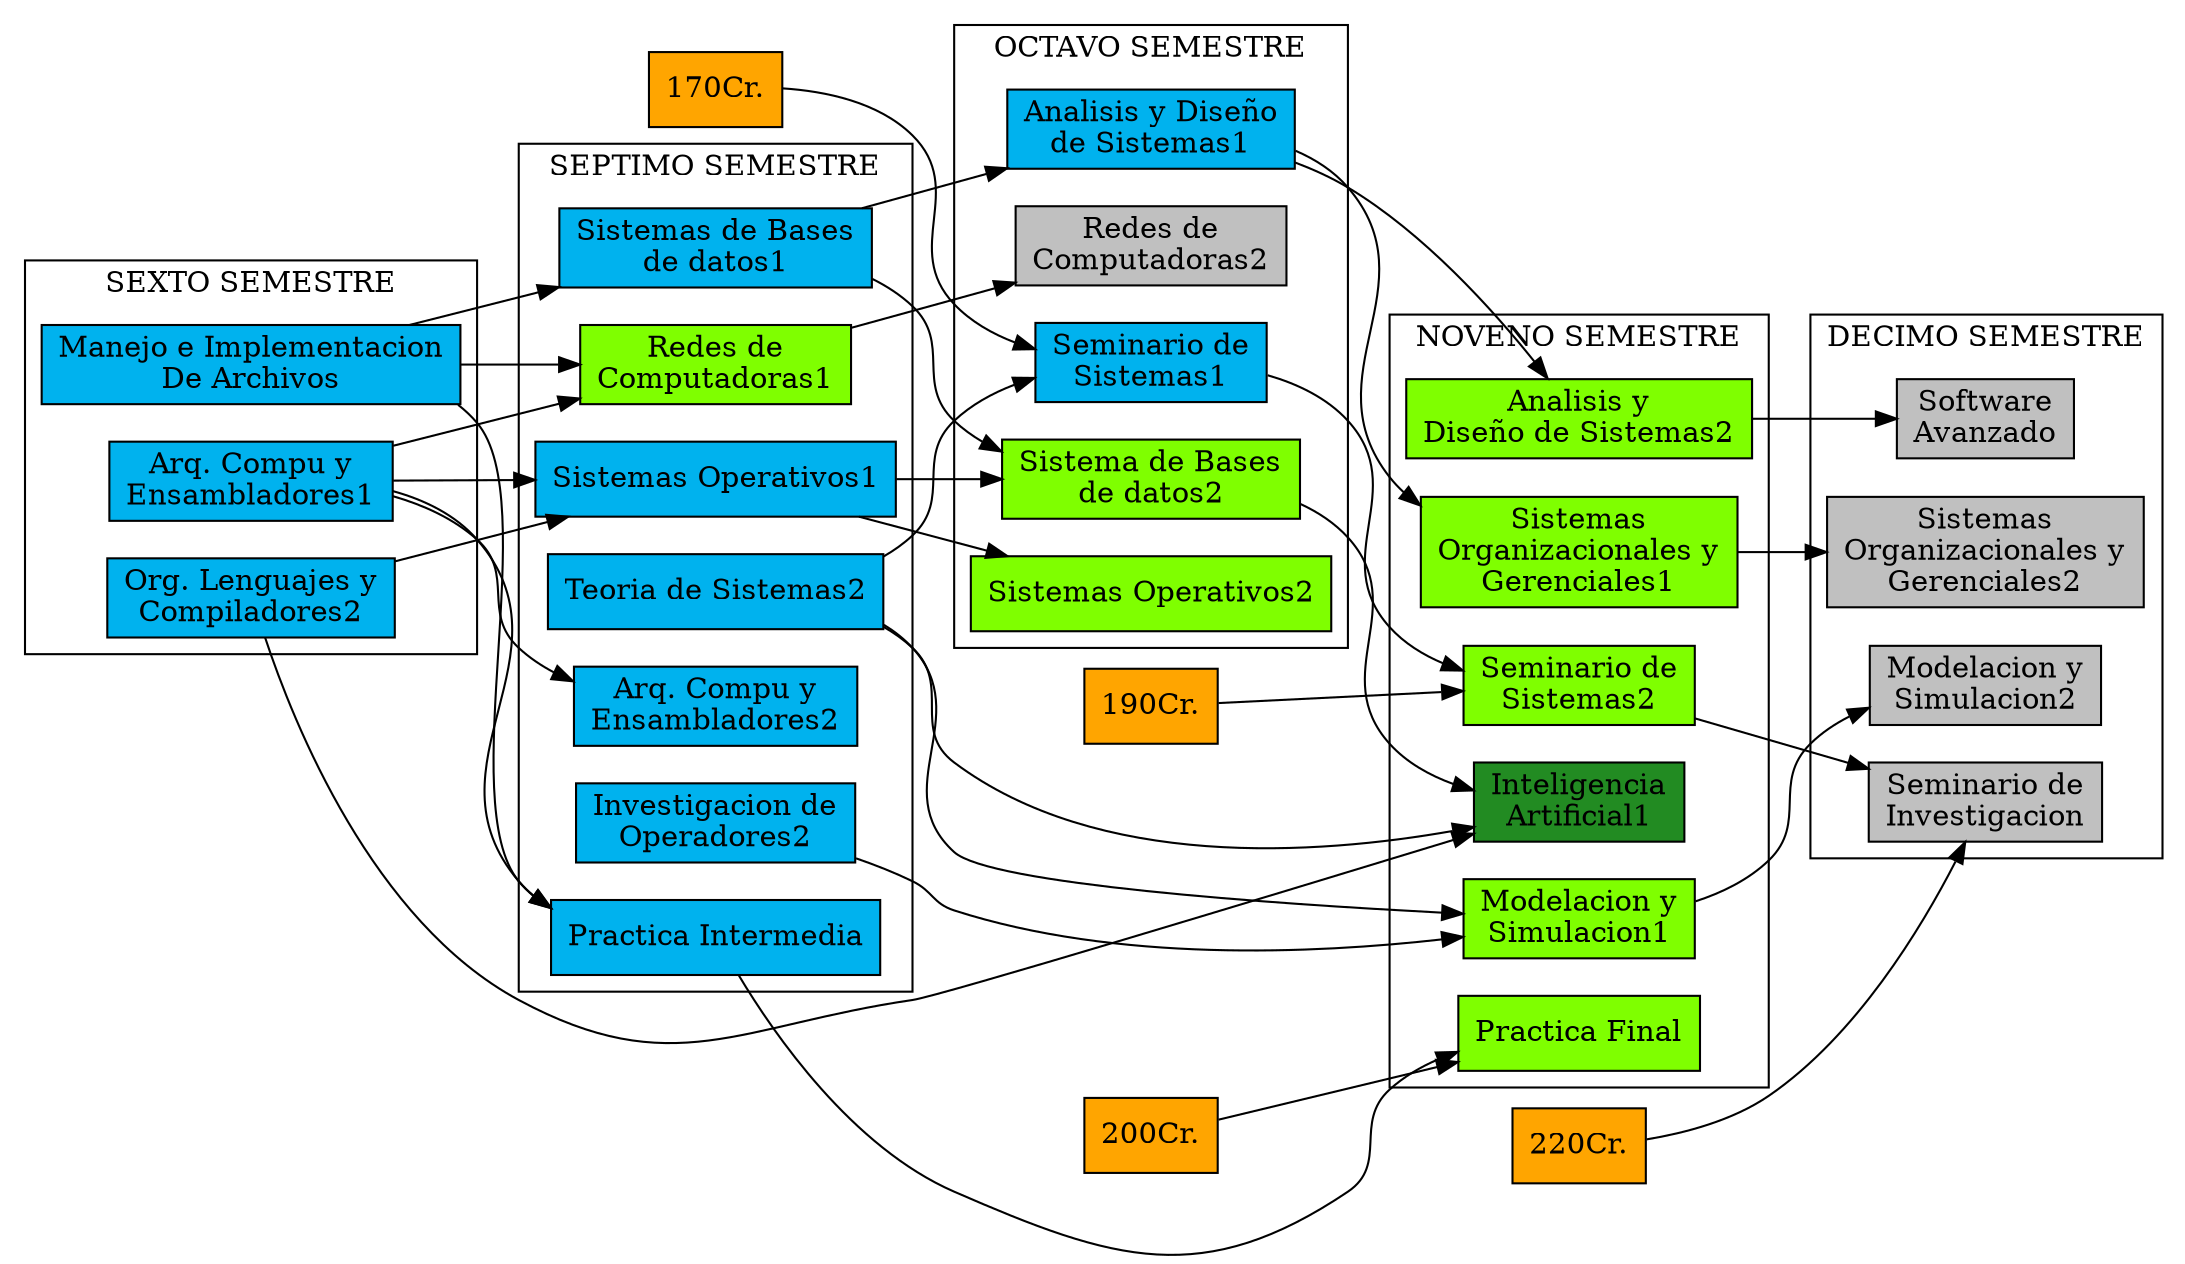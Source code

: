 digraph G{
    /*green33
    yellow11
    gray
    gold3
    red2
    skyblue

    deepskyblue2
    chartreuse

    forestgreen
    orange
    */
    //splines="true"
    rankdir =LR
    // SEXTO SEMESTRE
    node1 [label="Manejo e Implementacion\nDe Archivos",style=filled,fillcolor=deepskyblue2,shape=box]
    node2 [label="Arq. Compu y\nEnsambladores1",style=filled,fillcolor=deepskyblue2,shape=box]
    node3 [label="Org. Lenguajes y\nCompiladores2",style=filled,fillcolor=deepskyblue2,shape=box]
    // SEPTIMO SEMESTRE
    node4 [label="Teoria de Sistemas2",style=filled,fillcolor=deepskyblue2,shape=box]
    node5 [label="Sistemas Operativos1",style=filled,fillcolor=deepskyblue2,shape=box]
    node6 [label="Arq. Compu y\nEnsambladores2",style=filled,fillcolor=deepskyblue2,shape=box]
    node7 [label="Redes de\nComputadoras1",style=filled,fillcolor=chartreuse,shape=box]
    node8 [label="Sistemas de Bases\nde datos1",style=filled,fillcolor=deepskyblue2,shape=box]
    node9 [label="Investigacion de\nOperadores2",style=filled,fillcolor=deepskyblue2,shape=box]
    node10 [label="Practica Intermedia",style=filled,fillcolor=deepskyblue2,shape=box]
    // OCTAVO SEMESTRE
    node11 [label="Sistemas Operativos2",style=filled,fillcolor=chartreuse,shape=box]
    node12 [label="Redes de\nComputadoras2",style=filled,fillcolor=gray,shape=box]
    node13 [label="Sistema de Bases\nde datos2",style=filled,fillcolor=chartreuse,shape=box]
    node14 [label="Analisis y Diseño\nde Sistemas1",style=filled,fillcolor=deepskyblue2,shape=box]
    node15 [label="Seminario de\nSistemas1",style=filled,fillcolor=deepskyblue2,shape=box]
    // NOVENO SEMESTRE
    node16 [label="Modelacion y\nSimulacion1",style=filled,fillcolor=chartreuse,shape=box]
    node17 [label="Sistemas\nOrganizacionales y\nGerenciales1",style=filled,fillcolor=chartreuse,shape=box]
    node18 [label="Inteligencia\nArtificial1",style=filled,fillcolor=forestgreen,shape=box]
    node19 [label="Analisis y\nDiseño de Sistemas2",style=filled,fillcolor=chartreuse,shape=box]
    node20 [label="Seminario de\nSistemas2",style=filled,fillcolor=chartreuse,shape=box]
    node21 [label="Practica Final",style=filled,fillcolor=chartreuse,shape=box]
    // DECIMO SEMESTRE
    node22 [label="Sistemas\nOrganizacionales y\nGerenciales2",style=filled,fillcolor=gray,shape=box]
    node23 [label="Modelacion y\nSimulacion2",style=filled,fillcolor=gray,shape=box]
    node24 [label="Software\nAvanzado",style=filled,fillcolor=gray,shape=box]
    node25 [label="Seminario de\nInvestigacion",style=filled,fillcolor=gray,shape=box]

    //CREDITOS
    credito1 [label="170Cr.",style=filled,fillcolor=orange,shape=box]
    credito2 [label="190Cr.",style=filled,fillcolor=orange,shape=box]
    credito3 [label="200Cr.",style=filled,fillcolor=orange,shape=box]
    credito4 [label="220Cr.",style=filled,fillcolor=orange,shape=box]
    

    subgraph cluster1{
        label="SEXTO SEMESTRE"
        node1
        node2
        node3
    }

    subgraph cluster2{
        label="SEPTIMO SEMESTRE"
        node4
        node9
        node5
        node6
        node7
        node8
        node10
    }

    subgraph cluster3{
        label="OCTAVO SEMESTRE"
        node11
        node12
        node13
        node14
        node15
    }

    subgraph cluster4{
        label="NOVENO SEMESTRE"
        node16
        node17
        node18
        node19
        node20
        node21
    }

    subgraph cluster5{
        label="DECIMO SEMESTRE"
        node22
        node23
        node24
        node25
    }
    
    //SEMESTRE 6-7
    node3->node5 
    node2->node5 
    node2->node6 
    node2->node7 
    node1->node7 
    node1->node8 

    node1->node10 
    node2->node10 

    //SEMESTRE 7-8
    node5->node11 
    node7->node12 
    node8->node13 
    node5->node13 
    node8->node14 
    node4->node15 

    //SEMESTRE 8-9
    node4->node16 
    node9->node16 
    node3->node18 
    node13->node18 
    node4->node18 
    node14->node19 
    node14->node17 
    node15->node20 
    node10->node21 

    //SEMESTRE 9-10
    node17->node22 
    node16->node23 
    node19->node24 
    node20->node25 

    //CON CREDITOS
    credito1->node15 
    credito2->node20 
    credito3->node21 
    credito4->node25 
    

}